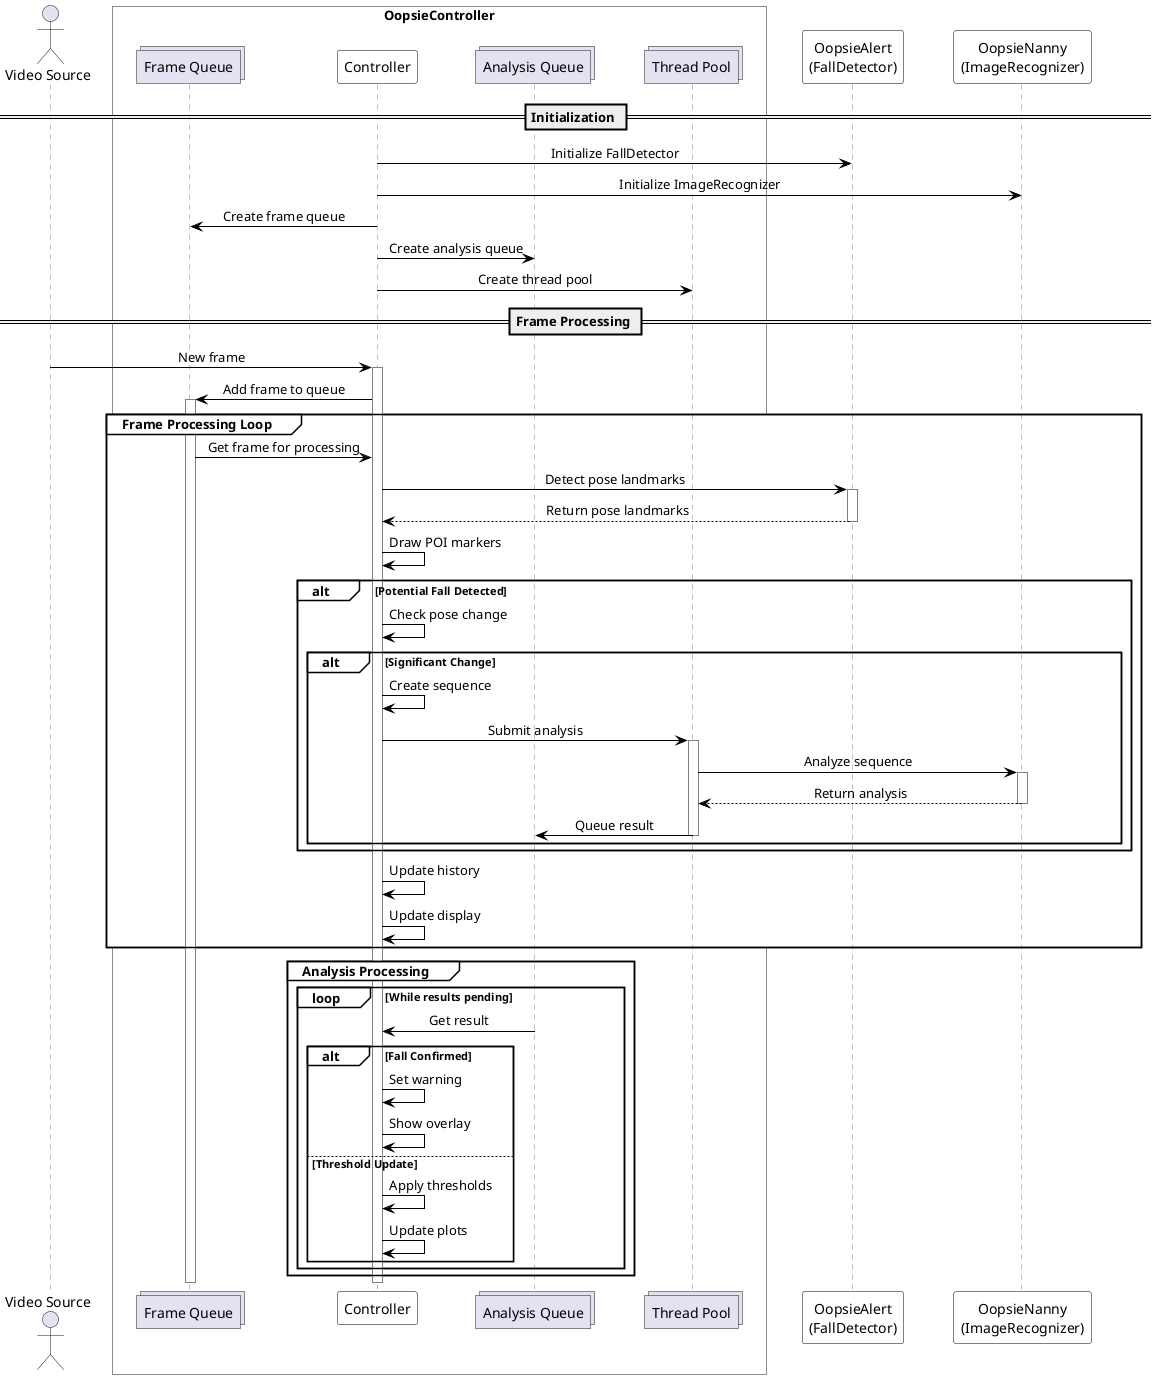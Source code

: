 @startuml
skinparam backgroundColor white
skinparam sequenceMessageAlign center
skinparam ParticipantPadding 20
skinparam BoxPadding 10

skinparam participant {
    BackgroundColor white
    BorderColor black
}

skinparam sequence {
    ArrowColor black
    LifeLineBorderColor gray
    LifeLineBackgroundColor white
    GroupBackgroundColor white
    GroupBodyBackgroundColor white
}

actor "Video Source" as Video
box "OopsieController" #white
    collections "Frame Queue" as Queue
    participant "Controller" as Controller
    collections "Analysis Queue" as AQueue
    collections "Thread Pool" as Pool
end box
participant "OopsieAlert\n(FallDetector)" as Alert
participant "OopsieNanny\n(ImageRecognizer)" as Nanny

== Initialization ==
Controller -> Alert: Initialize FallDetector
Controller -> Nanny: Initialize ImageRecognizer
Controller -> Queue: Create frame queue
Controller -> AQueue: Create analysis queue
Controller -> Pool: Create thread pool

== Frame Processing ==
Video -> Controller: New frame
activate Controller

Controller -> Queue: Add frame to queue
activate Queue

group Frame Processing Loop
    Queue -> Controller: Get frame for processing
    Controller -> Alert: Detect pose landmarks
    activate Alert
    Alert --> Controller: Return pose landmarks
    deactivate Alert

    Controller -> Controller: Draw POI markers
    
    alt Potential Fall Detected
        Controller -> Controller: Check pose change
        
        alt Significant Change
            Controller -> Controller: Create sequence
            Controller -> Pool: Submit analysis
            activate Pool
            
            Pool -> Nanny: Analyze sequence
            activate Nanny
            Nanny --> Pool: Return analysis
            deactivate Nanny
            
            Pool -> AQueue: Queue result
            deactivate Pool
        end
    end
    
    Controller -> Controller: Update history
    Controller -> Controller: Update display
end

group Analysis Processing
    loop While results pending
        AQueue -> Controller: Get result
        
        alt Fall Confirmed
            Controller -> Controller: Set warning
            Controller -> Controller: Show overlay
        else Threshold Update
            Controller -> Controller: Apply thresholds
            Controller -> Controller: Update plots
        end
    end
end

deactivate Queue
deactivate Controller

@enduml 